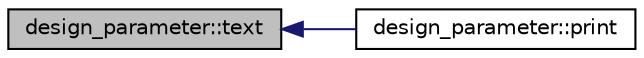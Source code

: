 digraph "design_parameter::text"
{
  edge [fontname="Helvetica",fontsize="10",labelfontname="Helvetica",labelfontsize="10"];
  node [fontname="Helvetica",fontsize="10",shape=record];
  rankdir="LR";
  Node2236 [label="design_parameter::text",height=0.2,width=0.4,color="black", fillcolor="grey75", style="filled", fontcolor="black"];
  Node2236 -> Node2237 [dir="back",color="midnightblue",fontsize="10",style="solid",fontname="Helvetica"];
  Node2237 [label="design_parameter::print",height=0.2,width=0.4,color="black", fillcolor="white", style="filled",URL="$da/d94/classdesign__parameter.html#ac9c431a5408809b0c229eacaa924781b"];
}

